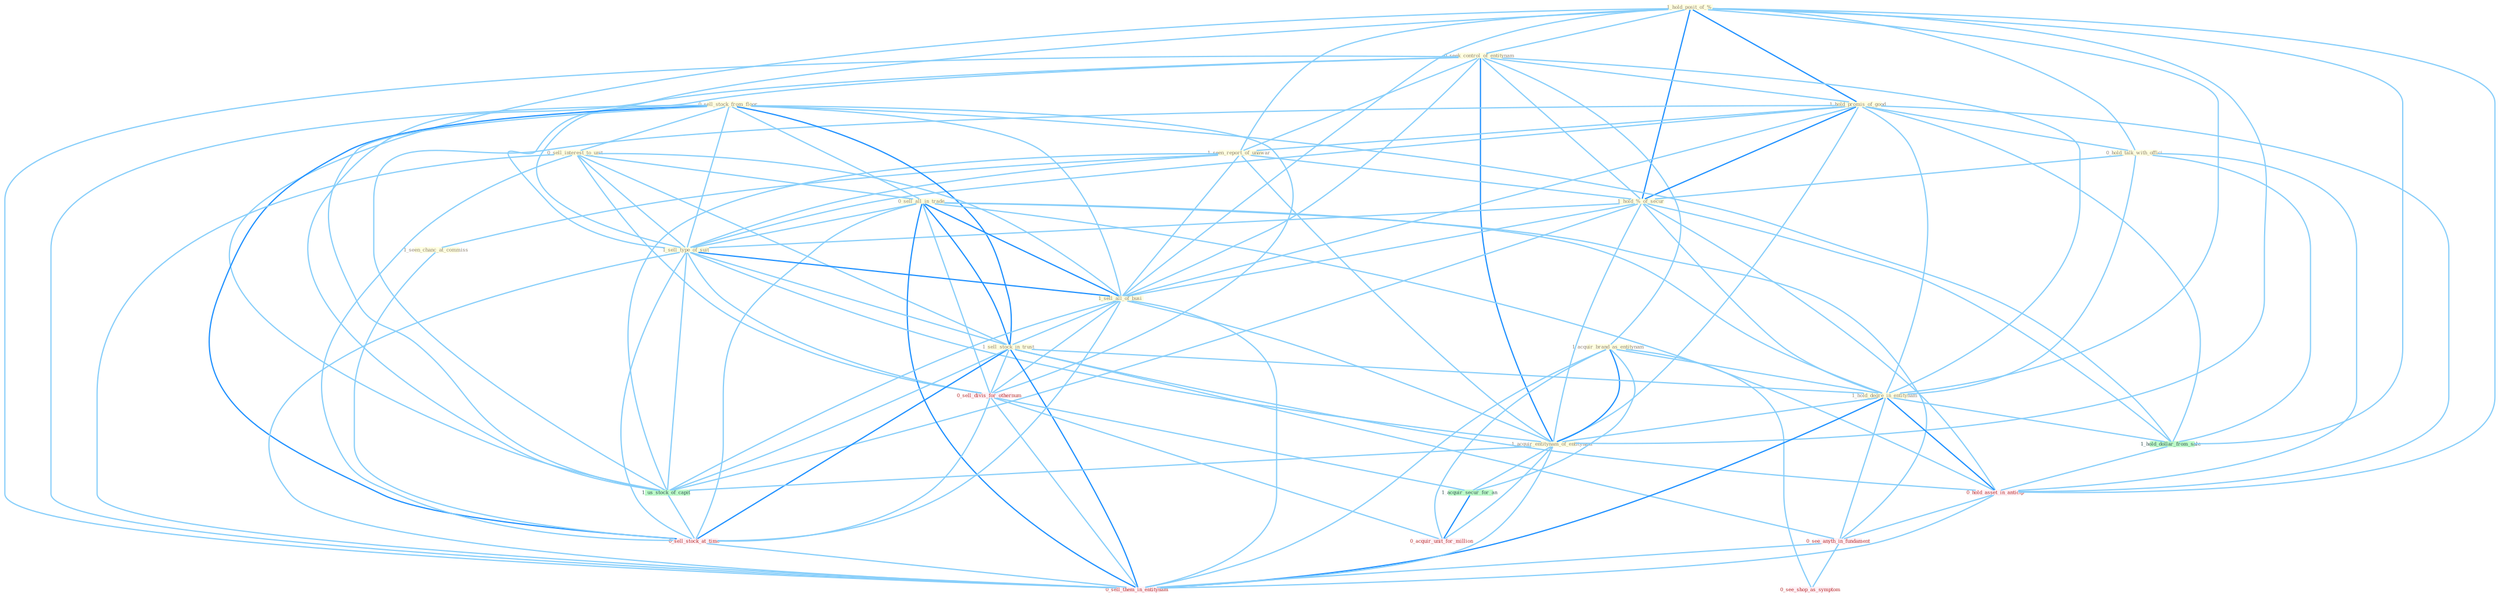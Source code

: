 Graph G{ 
    node
    [shape=polygon,style=filled,width=.5,height=.06,color="#BDFCC9",fixedsize=true,fontsize=4,
    fontcolor="#2f4f4f"];
    {node
    [color="#ffffe0", fontcolor="#8b7d6b"] "1_hold_posit_of_% " "0_seek_control_of_entitynam " "1_hold_promis_of_good " "1_seen_report_of_unawar " "0_hold_talk_with_offici " "0_sell_stock_from_floor " "0_sell_interest_to_unit " "1_hold_%_of_secur " "1_acquir_brand_as_entitynam " "1_seen_chanc_at_commiss " "0_sell_all_in_trade " "1_sell_type_of_suit " "1_sell_all_of_busi " "1_sell_stock_in_trust " "1_hold_degre_in_entitynam " "1_acquir_entitynam_of_entitynam "}
{node [color="#fff0f5", fontcolor="#b22222"] "0_sell_divis_for_othernum " "0_hold_asset_in_anticip " "0_sell_stock_at_time " "0_see_anyth_in_fundament " "0_acquir_unit_for_million " "0_see_shop_as_symptom " "0_sell_them_in_entitynam "}
edge [color="#B0E2FF"];

	"1_hold_posit_of_% " -- "0_seek_control_of_entitynam " [w="1", color="#87cefa" ];
	"1_hold_posit_of_% " -- "1_hold_promis_of_good " [w="2", color="#1e90ff" , len=0.8];
	"1_hold_posit_of_% " -- "1_seen_report_of_unawar " [w="1", color="#87cefa" ];
	"1_hold_posit_of_% " -- "0_hold_talk_with_offici " [w="1", color="#87cefa" ];
	"1_hold_posit_of_% " -- "1_hold_%_of_secur " [w="2", color="#1e90ff" , len=0.8];
	"1_hold_posit_of_% " -- "1_sell_type_of_suit " [w="1", color="#87cefa" ];
	"1_hold_posit_of_% " -- "1_sell_all_of_busi " [w="1", color="#87cefa" ];
	"1_hold_posit_of_% " -- "1_hold_degre_in_entitynam " [w="1", color="#87cefa" ];
	"1_hold_posit_of_% " -- "1_acquir_entitynam_of_entitynam " [w="1", color="#87cefa" ];
	"1_hold_posit_of_% " -- "1_us_stock_of_capit " [w="1", color="#87cefa" ];
	"1_hold_posit_of_% " -- "1_hold_dollar_from_sale " [w="1", color="#87cefa" ];
	"1_hold_posit_of_% " -- "0_hold_asset_in_anticip " [w="1", color="#87cefa" ];
	"0_seek_control_of_entitynam " -- "1_hold_promis_of_good " [w="1", color="#87cefa" ];
	"0_seek_control_of_entitynam " -- "1_seen_report_of_unawar " [w="1", color="#87cefa" ];
	"0_seek_control_of_entitynam " -- "1_hold_%_of_secur " [w="1", color="#87cefa" ];
	"0_seek_control_of_entitynam " -- "1_acquir_brand_as_entitynam " [w="1", color="#87cefa" ];
	"0_seek_control_of_entitynam " -- "1_sell_type_of_suit " [w="1", color="#87cefa" ];
	"0_seek_control_of_entitynam " -- "1_sell_all_of_busi " [w="1", color="#87cefa" ];
	"0_seek_control_of_entitynam " -- "1_hold_degre_in_entitynam " [w="1", color="#87cefa" ];
	"0_seek_control_of_entitynam " -- "1_acquir_entitynam_of_entitynam " [w="2", color="#1e90ff" , len=0.8];
	"0_seek_control_of_entitynam " -- "1_us_stock_of_capit " [w="1", color="#87cefa" ];
	"0_seek_control_of_entitynam " -- "0_sell_them_in_entitynam " [w="1", color="#87cefa" ];
	"1_hold_promis_of_good " -- "1_seen_report_of_unawar " [w="1", color="#87cefa" ];
	"1_hold_promis_of_good " -- "0_hold_talk_with_offici " [w="1", color="#87cefa" ];
	"1_hold_promis_of_good " -- "1_hold_%_of_secur " [w="2", color="#1e90ff" , len=0.8];
	"1_hold_promis_of_good " -- "1_sell_type_of_suit " [w="1", color="#87cefa" ];
	"1_hold_promis_of_good " -- "1_sell_all_of_busi " [w="1", color="#87cefa" ];
	"1_hold_promis_of_good " -- "1_hold_degre_in_entitynam " [w="1", color="#87cefa" ];
	"1_hold_promis_of_good " -- "1_acquir_entitynam_of_entitynam " [w="1", color="#87cefa" ];
	"1_hold_promis_of_good " -- "1_us_stock_of_capit " [w="1", color="#87cefa" ];
	"1_hold_promis_of_good " -- "1_hold_dollar_from_sale " [w="1", color="#87cefa" ];
	"1_hold_promis_of_good " -- "0_hold_asset_in_anticip " [w="1", color="#87cefa" ];
	"1_seen_report_of_unawar " -- "1_hold_%_of_secur " [w="1", color="#87cefa" ];
	"1_seen_report_of_unawar " -- "1_seen_chanc_at_commiss " [w="1", color="#87cefa" ];
	"1_seen_report_of_unawar " -- "1_sell_type_of_suit " [w="1", color="#87cefa" ];
	"1_seen_report_of_unawar " -- "1_sell_all_of_busi " [w="1", color="#87cefa" ];
	"1_seen_report_of_unawar " -- "1_acquir_entitynam_of_entitynam " [w="1", color="#87cefa" ];
	"1_seen_report_of_unawar " -- "1_us_stock_of_capit " [w="1", color="#87cefa" ];
	"0_hold_talk_with_offici " -- "1_hold_%_of_secur " [w="1", color="#87cefa" ];
	"0_hold_talk_with_offici " -- "1_hold_degre_in_entitynam " [w="1", color="#87cefa" ];
	"0_hold_talk_with_offici " -- "1_hold_dollar_from_sale " [w="1", color="#87cefa" ];
	"0_hold_talk_with_offici " -- "0_hold_asset_in_anticip " [w="1", color="#87cefa" ];
	"0_sell_stock_from_floor " -- "0_sell_interest_to_unit " [w="1", color="#87cefa" ];
	"0_sell_stock_from_floor " -- "0_sell_all_in_trade " [w="1", color="#87cefa" ];
	"0_sell_stock_from_floor " -- "1_sell_type_of_suit " [w="1", color="#87cefa" ];
	"0_sell_stock_from_floor " -- "1_sell_all_of_busi " [w="1", color="#87cefa" ];
	"0_sell_stock_from_floor " -- "1_sell_stock_in_trust " [w="2", color="#1e90ff" , len=0.8];
	"0_sell_stock_from_floor " -- "0_sell_divis_for_othernum " [w="1", color="#87cefa" ];
	"0_sell_stock_from_floor " -- "1_us_stock_of_capit " [w="1", color="#87cefa" ];
	"0_sell_stock_from_floor " -- "1_hold_dollar_from_sale " [w="1", color="#87cefa" ];
	"0_sell_stock_from_floor " -- "0_sell_stock_at_time " [w="2", color="#1e90ff" , len=0.8];
	"0_sell_stock_from_floor " -- "0_sell_them_in_entitynam " [w="1", color="#87cefa" ];
	"0_sell_interest_to_unit " -- "0_sell_all_in_trade " [w="1", color="#87cefa" ];
	"0_sell_interest_to_unit " -- "1_sell_type_of_suit " [w="1", color="#87cefa" ];
	"0_sell_interest_to_unit " -- "1_sell_all_of_busi " [w="1", color="#87cefa" ];
	"0_sell_interest_to_unit " -- "1_sell_stock_in_trust " [w="1", color="#87cefa" ];
	"0_sell_interest_to_unit " -- "0_sell_divis_for_othernum " [w="1", color="#87cefa" ];
	"0_sell_interest_to_unit " -- "0_sell_stock_at_time " [w="1", color="#87cefa" ];
	"0_sell_interest_to_unit " -- "0_sell_them_in_entitynam " [w="1", color="#87cefa" ];
	"1_hold_%_of_secur " -- "1_sell_type_of_suit " [w="1", color="#87cefa" ];
	"1_hold_%_of_secur " -- "1_sell_all_of_busi " [w="1", color="#87cefa" ];
	"1_hold_%_of_secur " -- "1_hold_degre_in_entitynam " [w="1", color="#87cefa" ];
	"1_hold_%_of_secur " -- "1_acquir_entitynam_of_entitynam " [w="1", color="#87cefa" ];
	"1_hold_%_of_secur " -- "1_us_stock_of_capit " [w="1", color="#87cefa" ];
	"1_hold_%_of_secur " -- "1_hold_dollar_from_sale " [w="1", color="#87cefa" ];
	"1_hold_%_of_secur " -- "0_hold_asset_in_anticip " [w="1", color="#87cefa" ];
	"1_acquir_brand_as_entitynam " -- "1_hold_degre_in_entitynam " [w="1", color="#87cefa" ];
	"1_acquir_brand_as_entitynam " -- "1_acquir_entitynam_of_entitynam " [w="2", color="#1e90ff" , len=0.8];
	"1_acquir_brand_as_entitynam " -- "1_acquir_secur_for_an " [w="1", color="#87cefa" ];
	"1_acquir_brand_as_entitynam " -- "0_acquir_unit_for_million " [w="1", color="#87cefa" ];
	"1_acquir_brand_as_entitynam " -- "0_see_shop_as_symptom " [w="1", color="#87cefa" ];
	"1_acquir_brand_as_entitynam " -- "0_sell_them_in_entitynam " [w="1", color="#87cefa" ];
	"1_seen_chanc_at_commiss " -- "0_sell_stock_at_time " [w="1", color="#87cefa" ];
	"0_sell_all_in_trade " -- "1_sell_type_of_suit " [w="1", color="#87cefa" ];
	"0_sell_all_in_trade " -- "1_sell_all_of_busi " [w="2", color="#1e90ff" , len=0.8];
	"0_sell_all_in_trade " -- "1_sell_stock_in_trust " [w="2", color="#1e90ff" , len=0.8];
	"0_sell_all_in_trade " -- "1_hold_degre_in_entitynam " [w="1", color="#87cefa" ];
	"0_sell_all_in_trade " -- "0_sell_divis_for_othernum " [w="1", color="#87cefa" ];
	"0_sell_all_in_trade " -- "0_hold_asset_in_anticip " [w="1", color="#87cefa" ];
	"0_sell_all_in_trade " -- "0_sell_stock_at_time " [w="1", color="#87cefa" ];
	"0_sell_all_in_trade " -- "0_see_anyth_in_fundament " [w="1", color="#87cefa" ];
	"0_sell_all_in_trade " -- "0_sell_them_in_entitynam " [w="2", color="#1e90ff" , len=0.8];
	"1_sell_type_of_suit " -- "1_sell_all_of_busi " [w="2", color="#1e90ff" , len=0.8];
	"1_sell_type_of_suit " -- "1_sell_stock_in_trust " [w="1", color="#87cefa" ];
	"1_sell_type_of_suit " -- "1_acquir_entitynam_of_entitynam " [w="1", color="#87cefa" ];
	"1_sell_type_of_suit " -- "0_sell_divis_for_othernum " [w="1", color="#87cefa" ];
	"1_sell_type_of_suit " -- "1_us_stock_of_capit " [w="1", color="#87cefa" ];
	"1_sell_type_of_suit " -- "0_sell_stock_at_time " [w="1", color="#87cefa" ];
	"1_sell_type_of_suit " -- "0_sell_them_in_entitynam " [w="1", color="#87cefa" ];
	"1_sell_all_of_busi " -- "1_sell_stock_in_trust " [w="1", color="#87cefa" ];
	"1_sell_all_of_busi " -- "1_acquir_entitynam_of_entitynam " [w="1", color="#87cefa" ];
	"1_sell_all_of_busi " -- "0_sell_divis_for_othernum " [w="1", color="#87cefa" ];
	"1_sell_all_of_busi " -- "1_us_stock_of_capit " [w="1", color="#87cefa" ];
	"1_sell_all_of_busi " -- "0_sell_stock_at_time " [w="1", color="#87cefa" ];
	"1_sell_all_of_busi " -- "0_sell_them_in_entitynam " [w="1", color="#87cefa" ];
	"1_sell_stock_in_trust " -- "1_hold_degre_in_entitynam " [w="1", color="#87cefa" ];
	"1_sell_stock_in_trust " -- "0_sell_divis_for_othernum " [w="1", color="#87cefa" ];
	"1_sell_stock_in_trust " -- "1_us_stock_of_capit " [w="1", color="#87cefa" ];
	"1_sell_stock_in_trust " -- "0_hold_asset_in_anticip " [w="1", color="#87cefa" ];
	"1_sell_stock_in_trust " -- "0_sell_stock_at_time " [w="2", color="#1e90ff" , len=0.8];
	"1_sell_stock_in_trust " -- "0_see_anyth_in_fundament " [w="1", color="#87cefa" ];
	"1_sell_stock_in_trust " -- "0_sell_them_in_entitynam " [w="2", color="#1e90ff" , len=0.8];
	"1_hold_degre_in_entitynam " -- "1_acquir_entitynam_of_entitynam " [w="1", color="#87cefa" ];
	"1_hold_degre_in_entitynam " -- "1_hold_dollar_from_sale " [w="1", color="#87cefa" ];
	"1_hold_degre_in_entitynam " -- "0_hold_asset_in_anticip " [w="2", color="#1e90ff" , len=0.8];
	"1_hold_degre_in_entitynam " -- "0_see_anyth_in_fundament " [w="1", color="#87cefa" ];
	"1_hold_degre_in_entitynam " -- "0_sell_them_in_entitynam " [w="2", color="#1e90ff" , len=0.8];
	"1_acquir_entitynam_of_entitynam " -- "1_acquir_secur_for_an " [w="1", color="#87cefa" ];
	"1_acquir_entitynam_of_entitynam " -- "1_us_stock_of_capit " [w="1", color="#87cefa" ];
	"1_acquir_entitynam_of_entitynam " -- "0_acquir_unit_for_million " [w="1", color="#87cefa" ];
	"1_acquir_entitynam_of_entitynam " -- "0_sell_them_in_entitynam " [w="1", color="#87cefa" ];
	"0_sell_divis_for_othernum " -- "1_acquir_secur_for_an " [w="1", color="#87cefa" ];
	"0_sell_divis_for_othernum " -- "0_sell_stock_at_time " [w="1", color="#87cefa" ];
	"0_sell_divis_for_othernum " -- "0_acquir_unit_for_million " [w="1", color="#87cefa" ];
	"0_sell_divis_for_othernum " -- "0_sell_them_in_entitynam " [w="1", color="#87cefa" ];
	"1_acquir_secur_for_an " -- "0_acquir_unit_for_million " [w="2", color="#1e90ff" , len=0.8];
	"1_us_stock_of_capit " -- "0_sell_stock_at_time " [w="1", color="#87cefa" ];
	"1_hold_dollar_from_sale " -- "0_hold_asset_in_anticip " [w="1", color="#87cefa" ];
	"0_hold_asset_in_anticip " -- "0_see_anyth_in_fundament " [w="1", color="#87cefa" ];
	"0_hold_asset_in_anticip " -- "0_sell_them_in_entitynam " [w="1", color="#87cefa" ];
	"0_sell_stock_at_time " -- "0_sell_them_in_entitynam " [w="1", color="#87cefa" ];
	"0_see_anyth_in_fundament " -- "0_see_shop_as_symptom " [w="1", color="#87cefa" ];
	"0_see_anyth_in_fundament " -- "0_sell_them_in_entitynam " [w="1", color="#87cefa" ];
}
